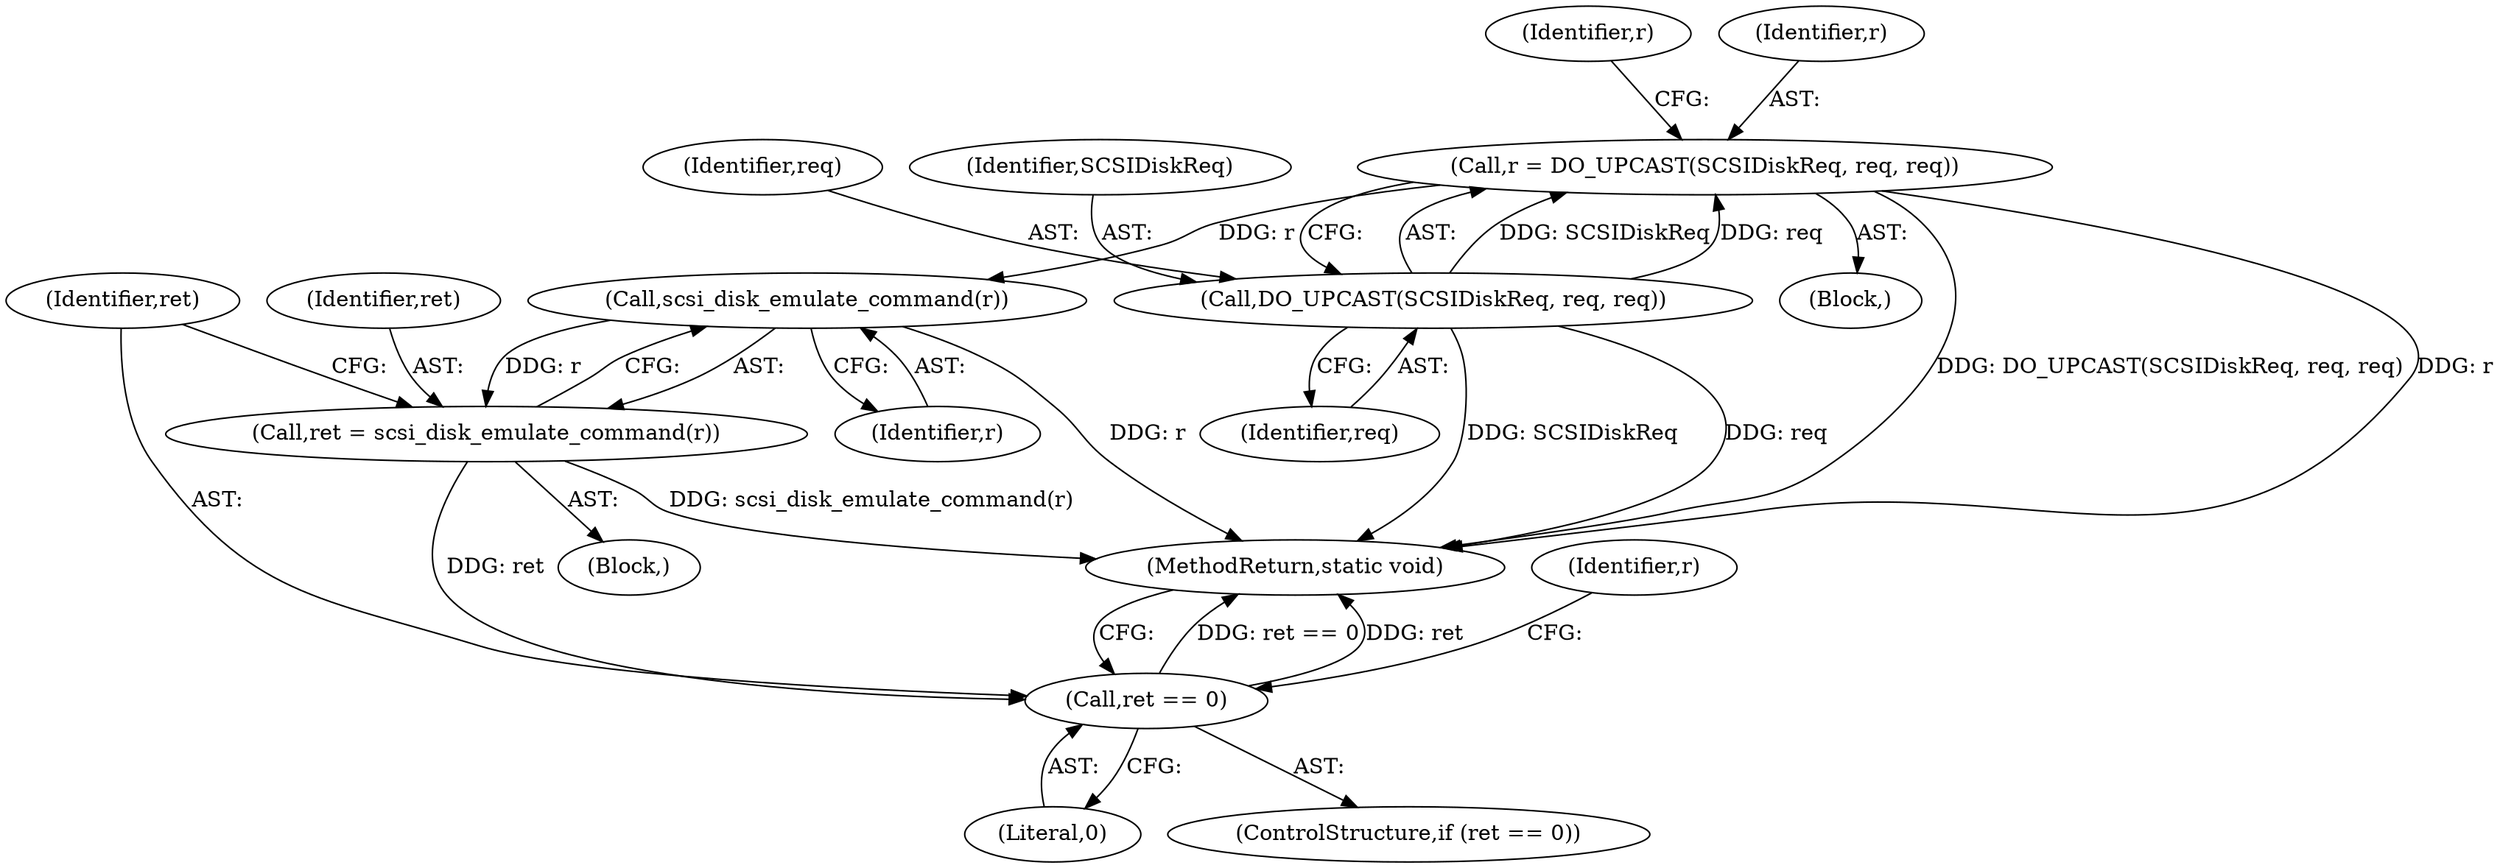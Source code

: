 digraph "0_qemu_7285477ab11831b1cf56e45878a89170dd06d9b9_0@pointer" {
"1000119" [label="(Call,r = DO_UPCAST(SCSIDiskReq, req, req))"];
"1000121" [label="(Call,DO_UPCAST(SCSIDiskReq, req, req))"];
"1000169" [label="(Call,scsi_disk_emulate_command(r))"];
"1000167" [label="(Call,ret = scsi_disk_emulate_command(r))"];
"1000172" [label="(Call,ret == 0)"];
"1000168" [label="(Identifier,ret)"];
"1000173" [label="(Identifier,ret)"];
"1000123" [label="(Identifier,req)"];
"1000174" [label="(Literal,0)"];
"1000118" [label="(Block,)"];
"1000124" [label="(Identifier,req)"];
"1000170" [label="(Identifier,r)"];
"1000122" [label="(Identifier,SCSIDiskReq)"];
"1000182" [label="(MethodReturn,static void)"];
"1000171" [label="(ControlStructure,if (ret == 0))"];
"1000169" [label="(Call,scsi_disk_emulate_command(r))"];
"1000179" [label="(Identifier,r)"];
"1000151" [label="(Block,)"];
"1000121" [label="(Call,DO_UPCAST(SCSIDiskReq, req, req))"];
"1000172" [label="(Call,ret == 0)"];
"1000119" [label="(Call,r = DO_UPCAST(SCSIDiskReq, req, req))"];
"1000128" [label="(Identifier,r)"];
"1000167" [label="(Call,ret = scsi_disk_emulate_command(r))"];
"1000120" [label="(Identifier,r)"];
"1000119" -> "1000118"  [label="AST: "];
"1000119" -> "1000121"  [label="CFG: "];
"1000120" -> "1000119"  [label="AST: "];
"1000121" -> "1000119"  [label="AST: "];
"1000128" -> "1000119"  [label="CFG: "];
"1000119" -> "1000182"  [label="DDG: DO_UPCAST(SCSIDiskReq, req, req)"];
"1000119" -> "1000182"  [label="DDG: r"];
"1000121" -> "1000119"  [label="DDG: SCSIDiskReq"];
"1000121" -> "1000119"  [label="DDG: req"];
"1000119" -> "1000169"  [label="DDG: r"];
"1000121" -> "1000124"  [label="CFG: "];
"1000122" -> "1000121"  [label="AST: "];
"1000123" -> "1000121"  [label="AST: "];
"1000124" -> "1000121"  [label="AST: "];
"1000121" -> "1000182"  [label="DDG: req"];
"1000121" -> "1000182"  [label="DDG: SCSIDiskReq"];
"1000169" -> "1000167"  [label="AST: "];
"1000169" -> "1000170"  [label="CFG: "];
"1000170" -> "1000169"  [label="AST: "];
"1000167" -> "1000169"  [label="CFG: "];
"1000169" -> "1000182"  [label="DDG: r"];
"1000169" -> "1000167"  [label="DDG: r"];
"1000167" -> "1000151"  [label="AST: "];
"1000168" -> "1000167"  [label="AST: "];
"1000173" -> "1000167"  [label="CFG: "];
"1000167" -> "1000182"  [label="DDG: scsi_disk_emulate_command(r)"];
"1000167" -> "1000172"  [label="DDG: ret"];
"1000172" -> "1000171"  [label="AST: "];
"1000172" -> "1000174"  [label="CFG: "];
"1000173" -> "1000172"  [label="AST: "];
"1000174" -> "1000172"  [label="AST: "];
"1000179" -> "1000172"  [label="CFG: "];
"1000182" -> "1000172"  [label="CFG: "];
"1000172" -> "1000182"  [label="DDG: ret == 0"];
"1000172" -> "1000182"  [label="DDG: ret"];
}
